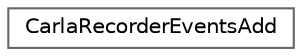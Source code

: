 digraph "类继承关系图"
{
 // INTERACTIVE_SVG=YES
 // LATEX_PDF_SIZE
  bgcolor="transparent";
  edge [fontname=Helvetica,fontsize=10,labelfontname=Helvetica,labelfontsize=10];
  node [fontname=Helvetica,fontsize=10,shape=box,height=0.2,width=0.4];
  rankdir="LR";
  Node0 [id="Node000000",label="CarlaRecorderEventsAdd",height=0.2,width=0.4,color="grey40", fillcolor="white", style="filled",URL="$dd/dd4/classCarlaRecorderEventsAdd.html",tooltip=" "];
}
